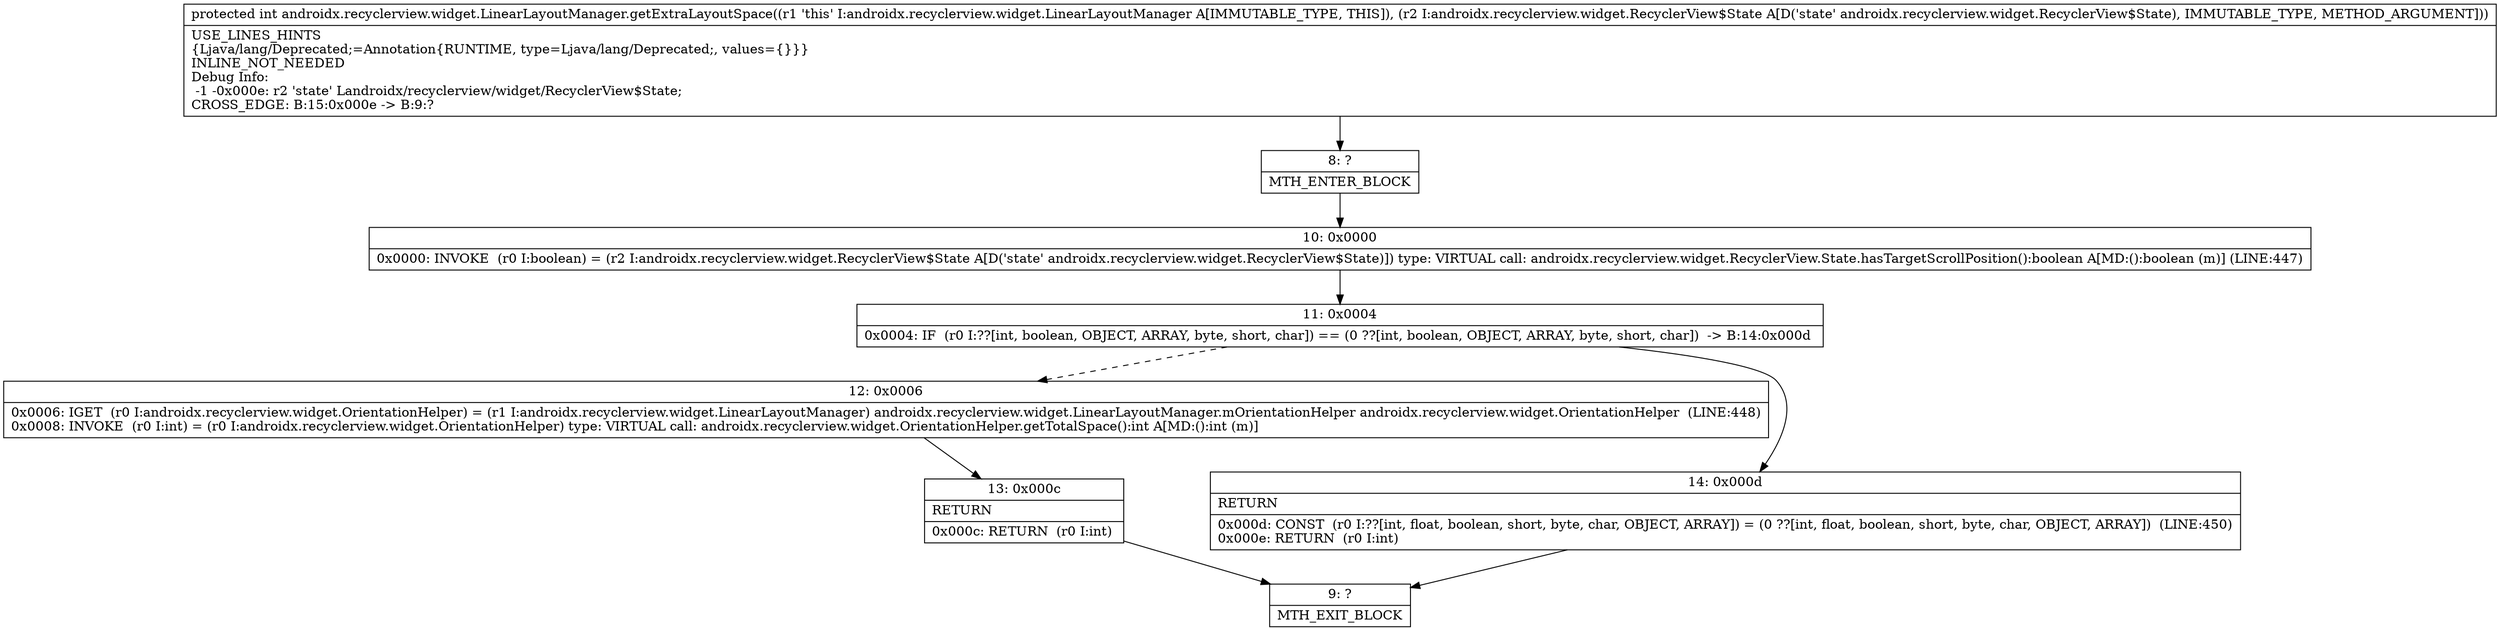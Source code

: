 digraph "CFG forandroidx.recyclerview.widget.LinearLayoutManager.getExtraLayoutSpace(Landroidx\/recyclerview\/widget\/RecyclerView$State;)I" {
Node_8 [shape=record,label="{8\:\ ?|MTH_ENTER_BLOCK\l}"];
Node_10 [shape=record,label="{10\:\ 0x0000|0x0000: INVOKE  (r0 I:boolean) = (r2 I:androidx.recyclerview.widget.RecyclerView$State A[D('state' androidx.recyclerview.widget.RecyclerView$State)]) type: VIRTUAL call: androidx.recyclerview.widget.RecyclerView.State.hasTargetScrollPosition():boolean A[MD:():boolean (m)] (LINE:447)\l}"];
Node_11 [shape=record,label="{11\:\ 0x0004|0x0004: IF  (r0 I:??[int, boolean, OBJECT, ARRAY, byte, short, char]) == (0 ??[int, boolean, OBJECT, ARRAY, byte, short, char])  \-\> B:14:0x000d \l}"];
Node_12 [shape=record,label="{12\:\ 0x0006|0x0006: IGET  (r0 I:androidx.recyclerview.widget.OrientationHelper) = (r1 I:androidx.recyclerview.widget.LinearLayoutManager) androidx.recyclerview.widget.LinearLayoutManager.mOrientationHelper androidx.recyclerview.widget.OrientationHelper  (LINE:448)\l0x0008: INVOKE  (r0 I:int) = (r0 I:androidx.recyclerview.widget.OrientationHelper) type: VIRTUAL call: androidx.recyclerview.widget.OrientationHelper.getTotalSpace():int A[MD:():int (m)]\l}"];
Node_13 [shape=record,label="{13\:\ 0x000c|RETURN\l|0x000c: RETURN  (r0 I:int) \l}"];
Node_9 [shape=record,label="{9\:\ ?|MTH_EXIT_BLOCK\l}"];
Node_14 [shape=record,label="{14\:\ 0x000d|RETURN\l|0x000d: CONST  (r0 I:??[int, float, boolean, short, byte, char, OBJECT, ARRAY]) = (0 ??[int, float, boolean, short, byte, char, OBJECT, ARRAY])  (LINE:450)\l0x000e: RETURN  (r0 I:int) \l}"];
MethodNode[shape=record,label="{protected int androidx.recyclerview.widget.LinearLayoutManager.getExtraLayoutSpace((r1 'this' I:androidx.recyclerview.widget.LinearLayoutManager A[IMMUTABLE_TYPE, THIS]), (r2 I:androidx.recyclerview.widget.RecyclerView$State A[D('state' androidx.recyclerview.widget.RecyclerView$State), IMMUTABLE_TYPE, METHOD_ARGUMENT]))  | USE_LINES_HINTS\l\{Ljava\/lang\/Deprecated;=Annotation\{RUNTIME, type=Ljava\/lang\/Deprecated;, values=\{\}\}\}\lINLINE_NOT_NEEDED\lDebug Info:\l  \-1 \-0x000e: r2 'state' Landroidx\/recyclerview\/widget\/RecyclerView$State;\lCROSS_EDGE: B:15:0x000e \-\> B:9:?\l}"];
MethodNode -> Node_8;Node_8 -> Node_10;
Node_10 -> Node_11;
Node_11 -> Node_12[style=dashed];
Node_11 -> Node_14;
Node_12 -> Node_13;
Node_13 -> Node_9;
Node_14 -> Node_9;
}

